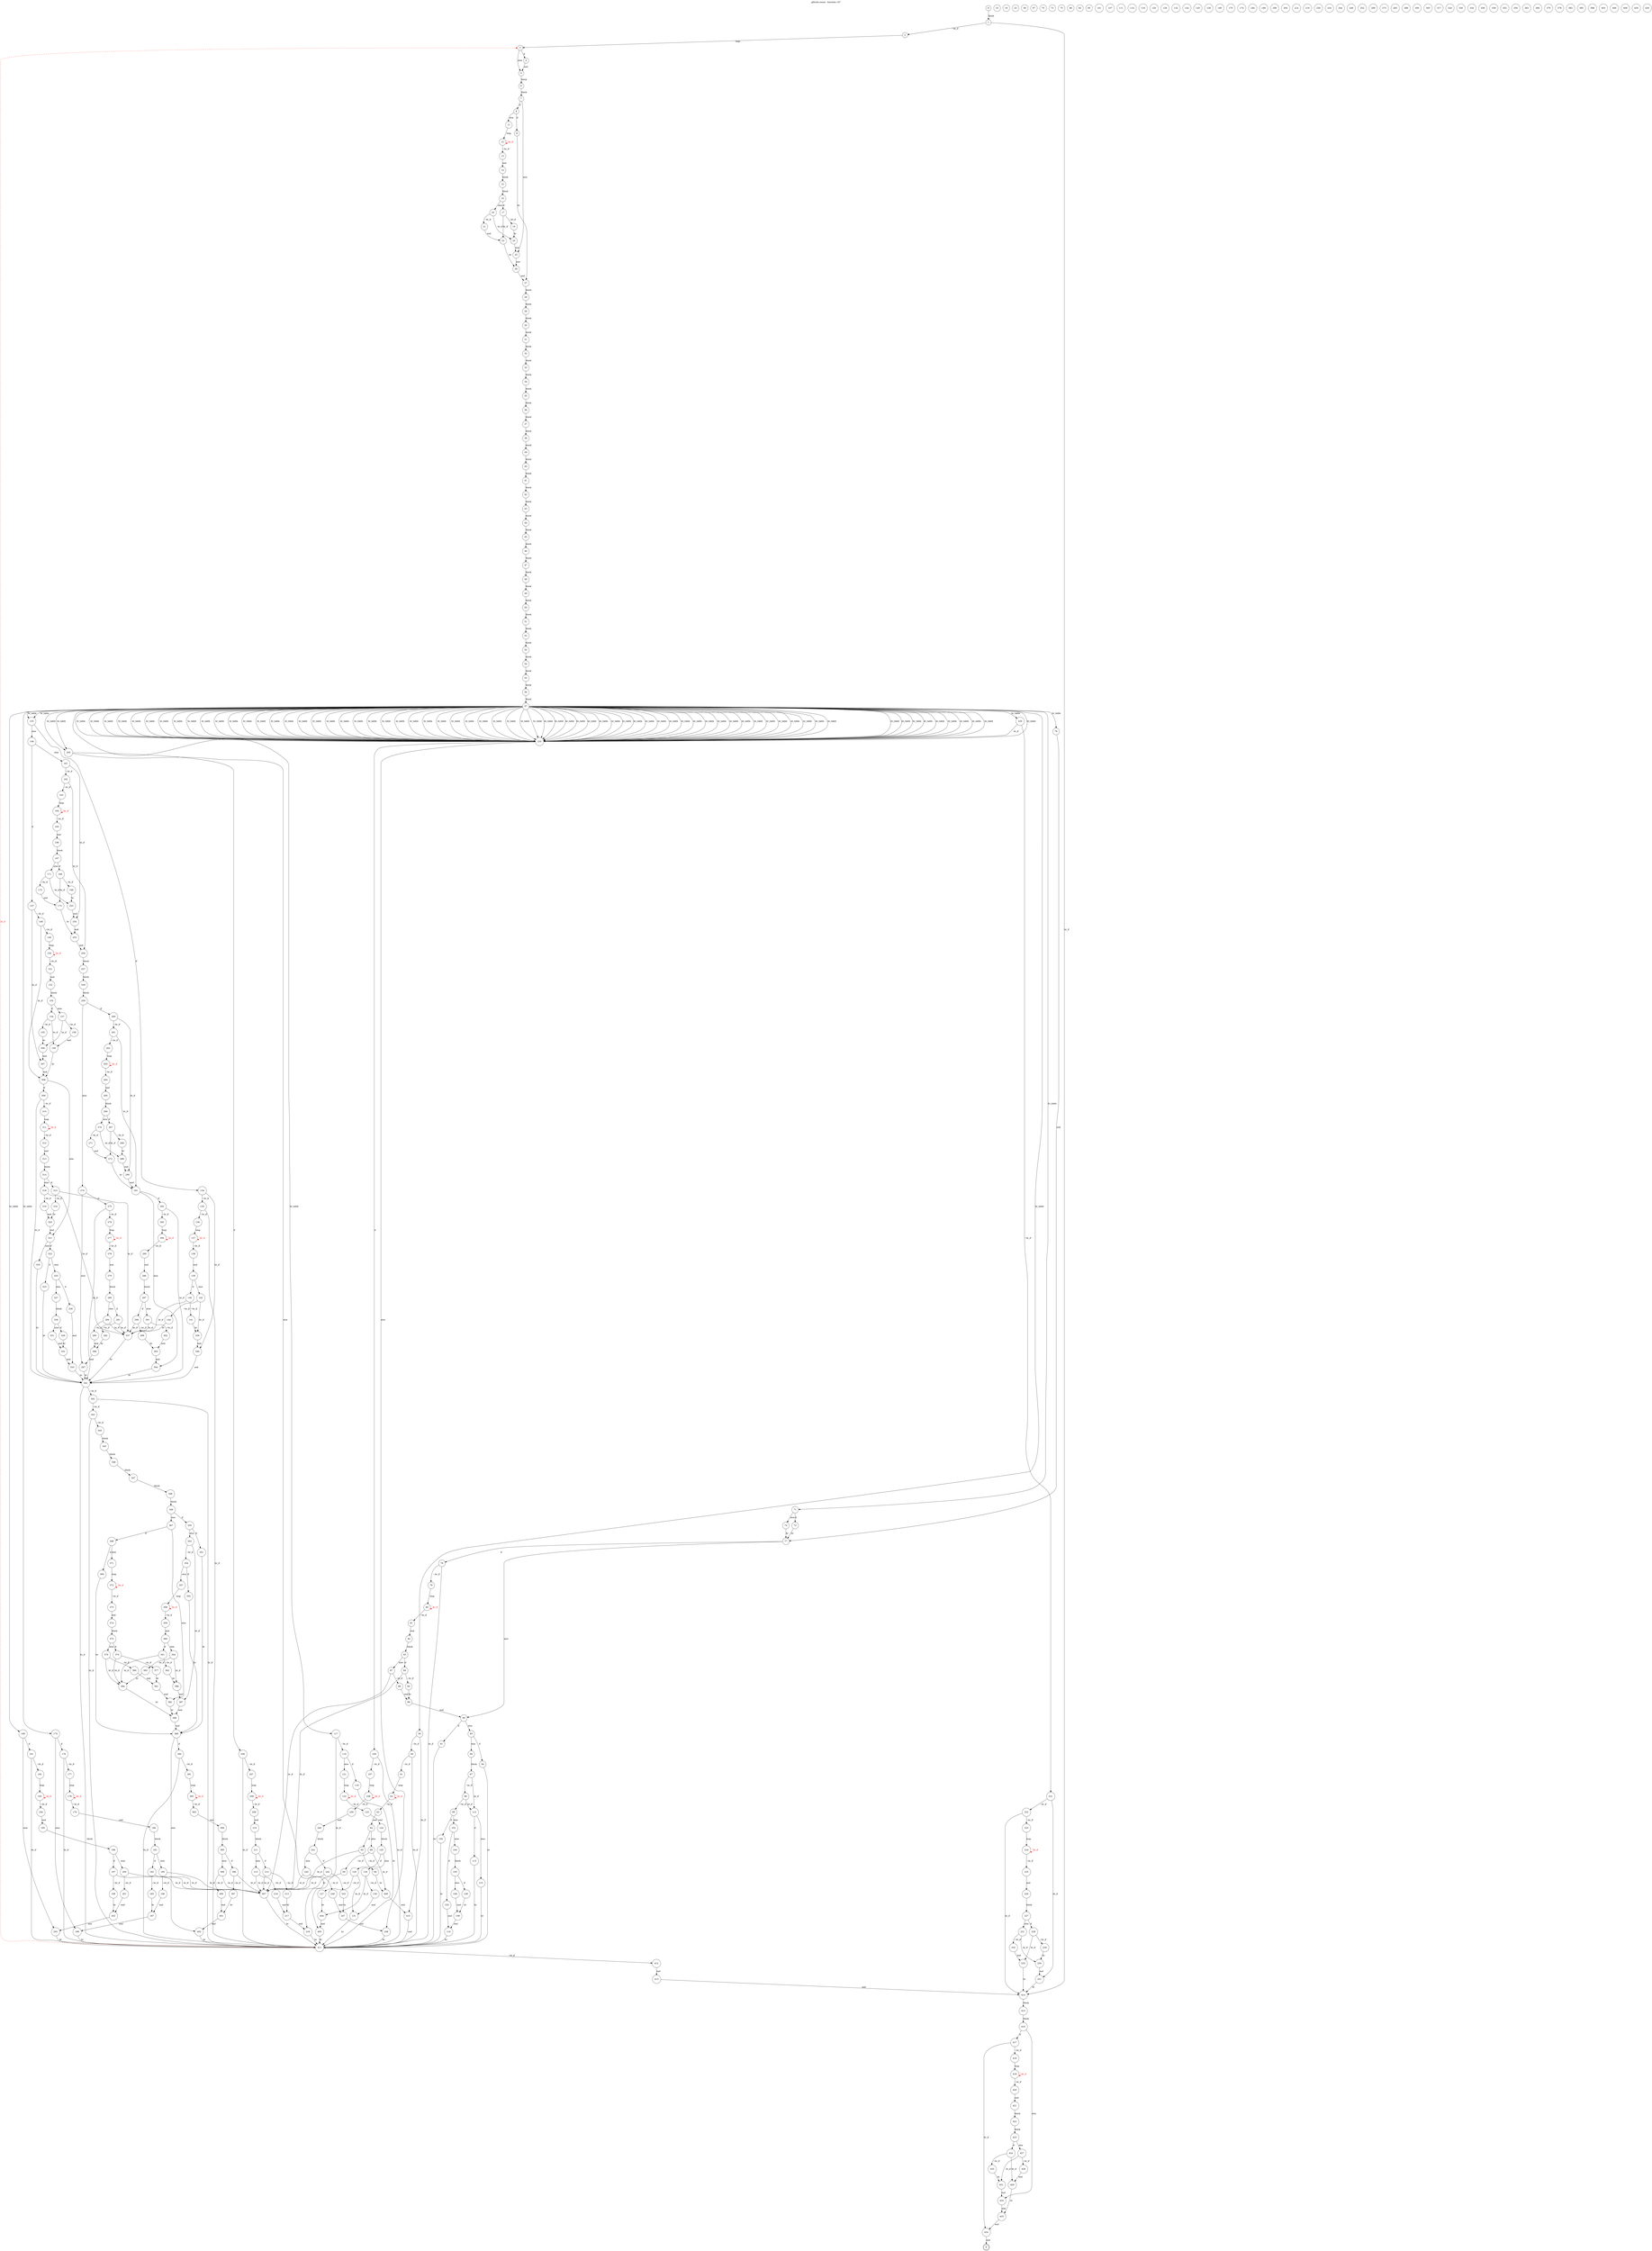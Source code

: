 digraph finite_state_machine {
    label = "gifsicle.wasm - function 147"
    labelloc =  t
    labelfontsize = 16
    labelfontcolor = black
    labelfontname = "Helvetica"
    node [shape = doublecircle]; E ;
node [shape=circle, fontcolor=black, style="", label="0"]0
node [shape=circle, fontcolor=black, style="", label="1"]1
node [shape=circle, fontcolor=black, style="", label="2"]2
node [shape=circle, fontcolor=black, style="", label="3"]3
node [shape=circle, fontcolor=black, style="", label="4"]4
node [shape=circle, fontcolor=black, style="", label="5"]5
node [shape=circle, fontcolor=black, style="", label="6"]6
node [shape=circle, fontcolor=black, style="", label="7"]7
node [shape=circle, fontcolor=black, style="", label="8"]8
node [shape=circle, fontcolor=black, style="", label="9"]9
node [shape=circle, fontcolor=black, style="", label="10"]10
node [shape=circle, fontcolor=black, style="", label="11"]11
node [shape=circle, fontcolor=black, style="", label="12"]12
node [shape=circle, fontcolor=black, style="", label="13"]13
node [shape=circle, fontcolor=black, style="", label="14"]14
node [shape=circle, fontcolor=black, style="", label="15"]15
node [shape=circle, fontcolor=black, style="", label="16"]16
node [shape=circle, fontcolor=black, style="", label="17"]17
node [shape=circle, fontcolor=black, style="", label="18"]18
node [shape=circle, fontcolor=black, style="", label="19"]19
node [shape=circle, fontcolor=black, style="", label="20"]20
node [shape=circle, fontcolor=black, style="", label="21"]21
node [shape=circle, fontcolor=black, style="", label="22"]22
node [shape=circle, fontcolor=black, style="", label="23"]23
node [shape=circle, fontcolor=black, style="", label="24"]24
node [shape=circle, fontcolor=black, style="", label="25"]25
node [shape=circle, fontcolor=black, style="", label="26"]26
node [shape=circle, fontcolor=black, style="", label="27"]27
node [shape=circle, fontcolor=black, style="", label="28"]28
node [shape=circle, fontcolor=black, style="", label="29"]29
node [shape=circle, fontcolor=black, style="", label="30"]30
node [shape=circle, fontcolor=black, style="", label="31"]31
node [shape=circle, fontcolor=black, style="", label="32"]32
node [shape=circle, fontcolor=black, style="", label="33"]33
node [shape=circle, fontcolor=black, style="", label="34"]34
node [shape=circle, fontcolor=black, style="", label="35"]35
node [shape=circle, fontcolor=black, style="", label="36"]36
node [shape=circle, fontcolor=black, style="", label="37"]37
node [shape=circle, fontcolor=black, style="", label="38"]38
node [shape=circle, fontcolor=black, style="", label="39"]39
node [shape=circle, fontcolor=black, style="", label="40"]40
node [shape=circle, fontcolor=black, style="", label="41"]41
node [shape=circle, fontcolor=black, style="", label="42"]42
node [shape=circle, fontcolor=black, style="", label="43"]43
node [shape=circle, fontcolor=black, style="", label="44"]44
node [shape=circle, fontcolor=black, style="", label="45"]45
node [shape=circle, fontcolor=black, style="", label="46"]46
node [shape=circle, fontcolor=black, style="", label="47"]47
node [shape=circle, fontcolor=black, style="", label="48"]48
node [shape=circle, fontcolor=black, style="", label="49"]49
node [shape=circle, fontcolor=black, style="", label="50"]50
node [shape=circle, fontcolor=black, style="", label="51"]51
node [shape=circle, fontcolor=black, style="", label="52"]52
node [shape=circle, fontcolor=black, style="", label="53"]53
node [shape=circle, fontcolor=black, style="", label="54"]54
node [shape=circle, fontcolor=black, style="", label="55"]55
node [shape=circle, fontcolor=black, style="", label="56"]56
node [shape=circle, fontcolor=black, style="", label="57"]57
node [shape=circle, fontcolor=black, style="", label="58"]58
node [shape=circle, fontcolor=black, style="", label="59"]59
node [shape=circle, fontcolor=black, style="", label="60"]60
node [shape=circle, fontcolor=black, style="", label="61"]61
node [shape=circle, fontcolor=black, style="", label="62"]62
node [shape=circle, fontcolor=black, style="", label="63"]63
node [shape=circle, fontcolor=black, style="", label="64"]64
node [shape=circle, fontcolor=black, style="", label="65"]65
node [shape=circle, fontcolor=black, style="", label="66"]66
node [shape=circle, fontcolor=black, style="", label="67"]67
node [shape=circle, fontcolor=black, style="", label="68"]68
node [shape=circle, fontcolor=black, style="", label="69"]69
node [shape=circle, fontcolor=black, style="", label="70"]70
node [shape=circle, fontcolor=black, style="", label="71"]71
node [shape=circle, fontcolor=black, style="", label="72"]72
node [shape=circle, fontcolor=black, style="", label="73"]73
node [shape=circle, fontcolor=black, style="", label="74"]74
node [shape=circle, fontcolor=black, style="", label="75"]75
node [shape=circle, fontcolor=black, style="", label="76"]76
node [shape=circle, fontcolor=black, style="", label="77"]77
node [shape=circle, fontcolor=black, style="", label="78"]78
node [shape=circle, fontcolor=black, style="", label="79"]79
node [shape=circle, fontcolor=black, style="", label="80"]80
node [shape=circle, fontcolor=black, style="", label="81"]81
node [shape=circle, fontcolor=black, style="", label="82"]82
node [shape=circle, fontcolor=black, style="", label="83"]83
node [shape=circle, fontcolor=black, style="", label="84"]84
node [shape=circle, fontcolor=black, style="", label="85"]85
node [shape=circle, fontcolor=black, style="", label="86"]86
node [shape=circle, fontcolor=black, style="", label="87"]87
node [shape=circle, fontcolor=black, style="", label="88"]88
node [shape=circle, fontcolor=black, style="", label="89"]89
node [shape=circle, fontcolor=black, style="", label="90"]90
node [shape=circle, fontcolor=black, style="", label="91"]91
node [shape=circle, fontcolor=black, style="", label="92"]92
node [shape=circle, fontcolor=black, style="", label="93"]93
node [shape=circle, fontcolor=black, style="", label="94"]94
node [shape=circle, fontcolor=black, style="", label="95"]95
node [shape=circle, fontcolor=black, style="", label="96"]96
node [shape=circle, fontcolor=black, style="", label="97"]97
node [shape=circle, fontcolor=black, style="", label="98"]98
node [shape=circle, fontcolor=black, style="", label="99"]99
node [shape=circle, fontcolor=black, style="", label="100"]100
node [shape=circle, fontcolor=black, style="", label="101"]101
node [shape=circle, fontcolor=black, style="", label="102"]102
node [shape=circle, fontcolor=black, style="", label="103"]103
node [shape=circle, fontcolor=black, style="", label="104"]104
node [shape=circle, fontcolor=black, style="", label="105"]105
node [shape=circle, fontcolor=black, style="", label="106"]106
node [shape=circle, fontcolor=black, style="", label="107"]107
node [shape=circle, fontcolor=black, style="", label="108"]108
node [shape=circle, fontcolor=black, style="", label="109"]109
node [shape=circle, fontcolor=black, style="", label="110"]110
node [shape=circle, fontcolor=black, style="", label="111"]111
node [shape=circle, fontcolor=black, style="", label="112"]112
node [shape=circle, fontcolor=black, style="", label="113"]113
node [shape=circle, fontcolor=black, style="", label="114"]114
node [shape=circle, fontcolor=black, style="", label="115"]115
node [shape=circle, fontcolor=black, style="", label="116"]116
node [shape=circle, fontcolor=black, style="", label="117"]117
node [shape=circle, fontcolor=black, style="", label="118"]118
node [shape=circle, fontcolor=black, style="", label="119"]119
node [shape=circle, fontcolor=black, style="", label="120"]120
node [shape=circle, fontcolor=black, style="", label="121"]121
node [shape=circle, fontcolor=black, style="", label="122"]122
node [shape=circle, fontcolor=black, style="", label="123"]123
node [shape=circle, fontcolor=black, style="", label="124"]124
node [shape=circle, fontcolor=black, style="", label="125"]125
node [shape=circle, fontcolor=black, style="", label="126"]126
node [shape=circle, fontcolor=black, style="", label="127"]127
node [shape=circle, fontcolor=black, style="", label="128"]128
node [shape=circle, fontcolor=black, style="", label="129"]129
node [shape=circle, fontcolor=black, style="", label="130"]130
node [shape=circle, fontcolor=black, style="", label="131"]131
node [shape=circle, fontcolor=black, style="", label="132"]132
node [shape=circle, fontcolor=black, style="", label="133"]133
node [shape=circle, fontcolor=black, style="", label="134"]134
node [shape=circle, fontcolor=black, style="", label="135"]135
node [shape=circle, fontcolor=black, style="", label="136"]136
node [shape=circle, fontcolor=black, style="", label="137"]137
node [shape=circle, fontcolor=black, style="", label="138"]138
node [shape=circle, fontcolor=black, style="", label="139"]139
node [shape=circle, fontcolor=black, style="", label="140"]140
node [shape=circle, fontcolor=black, style="", label="141"]141
node [shape=circle, fontcolor=black, style="", label="142"]142
node [shape=circle, fontcolor=black, style="", label="143"]143
node [shape=circle, fontcolor=black, style="", label="144"]144
node [shape=circle, fontcolor=black, style="", label="145"]145
node [shape=circle, fontcolor=black, style="", label="146"]146
node [shape=circle, fontcolor=black, style="", label="147"]147
node [shape=circle, fontcolor=black, style="", label="148"]148
node [shape=circle, fontcolor=black, style="", label="149"]149
node [shape=circle, fontcolor=black, style="", label="150"]150
node [shape=circle, fontcolor=black, style="", label="151"]151
node [shape=circle, fontcolor=black, style="", label="152"]152
node [shape=circle, fontcolor=black, style="", label="153"]153
node [shape=circle, fontcolor=black, style="", label="154"]154
node [shape=circle, fontcolor=black, style="", label="155"]155
node [shape=circle, fontcolor=black, style="", label="156"]156
node [shape=circle, fontcolor=black, style="", label="157"]157
node [shape=circle, fontcolor=black, style="", label="158"]158
node [shape=circle, fontcolor=black, style="", label="159"]159
node [shape=circle, fontcolor=black, style="", label="160"]160
node [shape=circle, fontcolor=black, style="", label="161"]161
node [shape=circle, fontcolor=black, style="", label="162"]162
node [shape=circle, fontcolor=black, style="", label="163"]163
node [shape=circle, fontcolor=black, style="", label="164"]164
node [shape=circle, fontcolor=black, style="", label="165"]165
node [shape=circle, fontcolor=black, style="", label="166"]166
node [shape=circle, fontcolor=black, style="", label="167"]167
node [shape=circle, fontcolor=black, style="", label="168"]168
node [shape=circle, fontcolor=black, style="", label="169"]169
node [shape=circle, fontcolor=black, style="", label="170"]170
node [shape=circle, fontcolor=black, style="", label="171"]171
node [shape=circle, fontcolor=black, style="", label="172"]172
node [shape=circle, fontcolor=black, style="", label="173"]173
node [shape=circle, fontcolor=black, style="", label="174"]174
node [shape=circle, fontcolor=black, style="", label="175"]175
node [shape=circle, fontcolor=black, style="", label="176"]176
node [shape=circle, fontcolor=black, style="", label="177"]177
node [shape=circle, fontcolor=black, style="", label="178"]178
node [shape=circle, fontcolor=black, style="", label="179"]179
node [shape=circle, fontcolor=black, style="", label="180"]180
node [shape=circle, fontcolor=black, style="", label="181"]181
node [shape=circle, fontcolor=black, style="", label="182"]182
node [shape=circle, fontcolor=black, style="", label="183"]183
node [shape=circle, fontcolor=black, style="", label="184"]184
node [shape=circle, fontcolor=black, style="", label="185"]185
node [shape=circle, fontcolor=black, style="", label="186"]186
node [shape=circle, fontcolor=black, style="", label="187"]187
node [shape=circle, fontcolor=black, style="", label="188"]188
node [shape=circle, fontcolor=black, style="", label="189"]189
node [shape=circle, fontcolor=black, style="", label="190"]190
node [shape=circle, fontcolor=black, style="", label="191"]191
node [shape=circle, fontcolor=black, style="", label="192"]192
node [shape=circle, fontcolor=black, style="", label="193"]193
node [shape=circle, fontcolor=black, style="", label="194"]194
node [shape=circle, fontcolor=black, style="", label="195"]195
node [shape=circle, fontcolor=black, style="", label="196"]196
node [shape=circle, fontcolor=black, style="", label="197"]197
node [shape=circle, fontcolor=black, style="", label="198"]198
node [shape=circle, fontcolor=black, style="", label="199"]199
node [shape=circle, fontcolor=black, style="", label="200"]200
node [shape=circle, fontcolor=black, style="", label="201"]201
node [shape=circle, fontcolor=black, style="", label="202"]202
node [shape=circle, fontcolor=black, style="", label="203"]203
node [shape=circle, fontcolor=black, style="", label="204"]204
node [shape=circle, fontcolor=black, style="", label="205"]205
node [shape=circle, fontcolor=black, style="", label="206"]206
node [shape=circle, fontcolor=black, style="", label="207"]207
node [shape=circle, fontcolor=black, style="", label="208"]208
node [shape=circle, fontcolor=black, style="", label="209"]209
node [shape=circle, fontcolor=black, style="", label="210"]210
node [shape=circle, fontcolor=black, style="", label="211"]211
node [shape=circle, fontcolor=black, style="", label="212"]212
node [shape=circle, fontcolor=black, style="", label="213"]213
node [shape=circle, fontcolor=black, style="", label="214"]214
node [shape=circle, fontcolor=black, style="", label="215"]215
node [shape=circle, fontcolor=black, style="", label="216"]216
node [shape=circle, fontcolor=black, style="", label="217"]217
node [shape=circle, fontcolor=black, style="", label="218"]218
node [shape=circle, fontcolor=black, style="", label="219"]219
node [shape=circle, fontcolor=black, style="", label="220"]220
node [shape=circle, fontcolor=black, style="", label="221"]221
node [shape=circle, fontcolor=black, style="", label="222"]222
node [shape=circle, fontcolor=black, style="", label="223"]223
node [shape=circle, fontcolor=black, style="", label="224"]224
node [shape=circle, fontcolor=black, style="", label="225"]225
node [shape=circle, fontcolor=black, style="", label="226"]226
node [shape=circle, fontcolor=black, style="", label="227"]227
node [shape=circle, fontcolor=black, style="", label="228"]228
node [shape=circle, fontcolor=black, style="", label="229"]229
node [shape=circle, fontcolor=black, style="", label="230"]230
node [shape=circle, fontcolor=black, style="", label="231"]231
node [shape=circle, fontcolor=black, style="", label="232"]232
node [shape=circle, fontcolor=black, style="", label="233"]233
node [shape=circle, fontcolor=black, style="", label="234"]234
node [shape=circle, fontcolor=black, style="", label="235"]235
node [shape=circle, fontcolor=black, style="", label="236"]236
node [shape=circle, fontcolor=black, style="", label="237"]237
node [shape=circle, fontcolor=black, style="", label="238"]238
node [shape=circle, fontcolor=black, style="", label="239"]239
node [shape=circle, fontcolor=black, style="", label="240"]240
node [shape=circle, fontcolor=black, style="", label="241"]241
node [shape=circle, fontcolor=black, style="", label="242"]242
node [shape=circle, fontcolor=black, style="", label="243"]243
node [shape=circle, fontcolor=black, style="", label="244"]244
node [shape=circle, fontcolor=black, style="", label="245"]245
node [shape=circle, fontcolor=black, style="", label="246"]246
node [shape=circle, fontcolor=black, style="", label="247"]247
node [shape=circle, fontcolor=black, style="", label="248"]248
node [shape=circle, fontcolor=black, style="", label="249"]249
node [shape=circle, fontcolor=black, style="", label="250"]250
node [shape=circle, fontcolor=black, style="", label="251"]251
node [shape=circle, fontcolor=black, style="", label="252"]252
node [shape=circle, fontcolor=black, style="", label="253"]253
node [shape=circle, fontcolor=black, style="", label="254"]254
node [shape=circle, fontcolor=black, style="", label="255"]255
node [shape=circle, fontcolor=black, style="", label="256"]256
node [shape=circle, fontcolor=black, style="", label="257"]257
node [shape=circle, fontcolor=black, style="", label="258"]258
node [shape=circle, fontcolor=black, style="", label="259"]259
node [shape=circle, fontcolor=black, style="", label="260"]260
node [shape=circle, fontcolor=black, style="", label="261"]261
node [shape=circle, fontcolor=black, style="", label="262"]262
node [shape=circle, fontcolor=black, style="", label="263"]263
node [shape=circle, fontcolor=black, style="", label="264"]264
node [shape=circle, fontcolor=black, style="", label="265"]265
node [shape=circle, fontcolor=black, style="", label="266"]266
node [shape=circle, fontcolor=black, style="", label="267"]267
node [shape=circle, fontcolor=black, style="", label="268"]268
node [shape=circle, fontcolor=black, style="", label="269"]269
node [shape=circle, fontcolor=black, style="", label="270"]270
node [shape=circle, fontcolor=black, style="", label="271"]271
node [shape=circle, fontcolor=black, style="", label="272"]272
node [shape=circle, fontcolor=black, style="", label="273"]273
node [shape=circle, fontcolor=black, style="", label="274"]274
node [shape=circle, fontcolor=black, style="", label="275"]275
node [shape=circle, fontcolor=black, style="", label="276"]276
node [shape=circle, fontcolor=black, style="", label="277"]277
node [shape=circle, fontcolor=black, style="", label="278"]278
node [shape=circle, fontcolor=black, style="", label="279"]279
node [shape=circle, fontcolor=black, style="", label="280"]280
node [shape=circle, fontcolor=black, style="", label="281"]281
node [shape=circle, fontcolor=black, style="", label="282"]282
node [shape=circle, fontcolor=black, style="", label="283"]283
node [shape=circle, fontcolor=black, style="", label="284"]284
node [shape=circle, fontcolor=black, style="", label="285"]285
node [shape=circle, fontcolor=black, style="", label="286"]286
node [shape=circle, fontcolor=black, style="", label="287"]287
node [shape=circle, fontcolor=black, style="", label="288"]288
node [shape=circle, fontcolor=black, style="", label="289"]289
node [shape=circle, fontcolor=black, style="", label="290"]290
node [shape=circle, fontcolor=black, style="", label="291"]291
node [shape=circle, fontcolor=black, style="", label="292"]292
node [shape=circle, fontcolor=black, style="", label="293"]293
node [shape=circle, fontcolor=black, style="", label="294"]294
node [shape=circle, fontcolor=black, style="", label="295"]295
node [shape=circle, fontcolor=black, style="", label="296"]296
node [shape=circle, fontcolor=black, style="", label="297"]297
node [shape=circle, fontcolor=black, style="", label="298"]298
node [shape=circle, fontcolor=black, style="", label="299"]299
node [shape=circle, fontcolor=black, style="", label="300"]300
node [shape=circle, fontcolor=black, style="", label="301"]301
node [shape=circle, fontcolor=black, style="", label="302"]302
node [shape=circle, fontcolor=black, style="", label="303"]303
node [shape=circle, fontcolor=black, style="", label="304"]304
node [shape=circle, fontcolor=black, style="", label="305"]305
node [shape=circle, fontcolor=black, style="", label="306"]306
node [shape=circle, fontcolor=black, style="", label="307"]307
node [shape=circle, fontcolor=black, style="", label="308"]308
node [shape=circle, fontcolor=black, style="", label="309"]309
node [shape=circle, fontcolor=black, style="", label="310"]310
node [shape=circle, fontcolor=black, style="", label="311"]311
node [shape=circle, fontcolor=black, style="", label="312"]312
node [shape=circle, fontcolor=black, style="", label="313"]313
node [shape=circle, fontcolor=black, style="", label="314"]314
node [shape=circle, fontcolor=black, style="", label="315"]315
node [shape=circle, fontcolor=black, style="", label="316"]316
node [shape=circle, fontcolor=black, style="", label="317"]317
node [shape=circle, fontcolor=black, style="", label="318"]318
node [shape=circle, fontcolor=black, style="", label="319"]319
node [shape=circle, fontcolor=black, style="", label="320"]320
node [shape=circle, fontcolor=black, style="", label="321"]321
node [shape=circle, fontcolor=black, style="", label="322"]322
node [shape=circle, fontcolor=black, style="", label="323"]323
node [shape=circle, fontcolor=black, style="", label="324"]324
node [shape=circle, fontcolor=black, style="", label="325"]325
node [shape=circle, fontcolor=black, style="", label="326"]326
node [shape=circle, fontcolor=black, style="", label="327"]327
node [shape=circle, fontcolor=black, style="", label="328"]328
node [shape=circle, fontcolor=black, style="", label="329"]329
node [shape=circle, fontcolor=black, style="", label="330"]330
node [shape=circle, fontcolor=black, style="", label="331"]331
node [shape=circle, fontcolor=black, style="", label="332"]332
node [shape=circle, fontcolor=black, style="", label="333"]333
node [shape=circle, fontcolor=black, style="", label="334"]334
node [shape=circle, fontcolor=black, style="", label="335"]335
node [shape=circle, fontcolor=black, style="", label="336"]336
node [shape=circle, fontcolor=black, style="", label="337"]337
node [shape=circle, fontcolor=black, style="", label="338"]338
node [shape=circle, fontcolor=black, style="", label="339"]339
node [shape=circle, fontcolor=black, style="", label="340"]340
node [shape=circle, fontcolor=black, style="", label="341"]341
node [shape=circle, fontcolor=black, style="", label="342"]342
node [shape=circle, fontcolor=black, style="", label="343"]343
node [shape=circle, fontcolor=black, style="", label="344"]344
node [shape=circle, fontcolor=black, style="", label="345"]345
node [shape=circle, fontcolor=black, style="", label="346"]346
node [shape=circle, fontcolor=black, style="", label="347"]347
node [shape=circle, fontcolor=black, style="", label="348"]348
node [shape=circle, fontcolor=black, style="", label="349"]349
node [shape=circle, fontcolor=black, style="", label="350"]350
node [shape=circle, fontcolor=black, style="", label="351"]351
node [shape=circle, fontcolor=black, style="", label="352"]352
node [shape=circle, fontcolor=black, style="", label="353"]353
node [shape=circle, fontcolor=black, style="", label="354"]354
node [shape=circle, fontcolor=black, style="", label="355"]355
node [shape=circle, fontcolor=black, style="", label="356"]356
node [shape=circle, fontcolor=black, style="", label="357"]357
node [shape=circle, fontcolor=black, style="", label="358"]358
node [shape=circle, fontcolor=black, style="", label="359"]359
node [shape=circle, fontcolor=black, style="", label="360"]360
node [shape=circle, fontcolor=black, style="", label="361"]361
node [shape=circle, fontcolor=black, style="", label="362"]362
node [shape=circle, fontcolor=black, style="", label="363"]363
node [shape=circle, fontcolor=black, style="", label="364"]364
node [shape=circle, fontcolor=black, style="", label="365"]365
node [shape=circle, fontcolor=black, style="", label="366"]366
node [shape=circle, fontcolor=black, style="", label="367"]367
node [shape=circle, fontcolor=black, style="", label="368"]368
node [shape=circle, fontcolor=black, style="", label="369"]369
node [shape=circle, fontcolor=black, style="", label="370"]370
node [shape=circle, fontcolor=black, style="", label="371"]371
node [shape=circle, fontcolor=black, style="", label="372"]372
node [shape=circle, fontcolor=black, style="", label="373"]373
node [shape=circle, fontcolor=black, style="", label="374"]374
node [shape=circle, fontcolor=black, style="", label="375"]375
node [shape=circle, fontcolor=black, style="", label="376"]376
node [shape=circle, fontcolor=black, style="", label="377"]377
node [shape=circle, fontcolor=black, style="", label="378"]378
node [shape=circle, fontcolor=black, style="", label="379"]379
node [shape=circle, fontcolor=black, style="", label="380"]380
node [shape=circle, fontcolor=black, style="", label="381"]381
node [shape=circle, fontcolor=black, style="", label="382"]382
node [shape=circle, fontcolor=black, style="", label="383"]383
node [shape=circle, fontcolor=black, style="", label="384"]384
node [shape=circle, fontcolor=black, style="", label="385"]385
node [shape=circle, fontcolor=black, style="", label="386"]386
node [shape=circle, fontcolor=black, style="", label="387"]387
node [shape=circle, fontcolor=black, style="", label="388"]388
node [shape=circle, fontcolor=black, style="", label="389"]389
node [shape=circle, fontcolor=black, style="", label="390"]390
node [shape=circle, fontcolor=black, style="", label="391"]391
node [shape=circle, fontcolor=black, style="", label="392"]392
node [shape=circle, fontcolor=black, style="", label="393"]393
node [shape=circle, fontcolor=black, style="", label="394"]394
node [shape=circle, fontcolor=black, style="", label="395"]395
node [shape=circle, fontcolor=black, style="", label="396"]396
node [shape=circle, fontcolor=black, style="", label="397"]397
node [shape=circle, fontcolor=black, style="", label="398"]398
node [shape=circle, fontcolor=black, style="", label="399"]399
node [shape=circle, fontcolor=black, style="", label="400"]400
node [shape=circle, fontcolor=black, style="", label="401"]401
node [shape=circle, fontcolor=black, style="", label="402"]402
node [shape=circle, fontcolor=black, style="", label="403"]403
node [shape=circle, fontcolor=black, style="", label="404"]404
node [shape=circle, fontcolor=black, style="", label="405"]405
node [shape=circle, fontcolor=black, style="", label="406"]406
node [shape=circle, fontcolor=black, style="", label="407"]407
node [shape=circle, fontcolor=black, style="", label="408"]408
node [shape=circle, fontcolor=black, style="", label="409"]409
node [shape=circle, fontcolor=black, style="", label="410"]410
node [shape=circle, fontcolor=black, style="", label="411"]411
node [shape=circle, fontcolor=black, style="", label="412"]412
node [shape=circle, fontcolor=black, style="", label="413"]413
node [shape=circle, fontcolor=black, style="", label="414"]414
node [shape=circle, fontcolor=black, style="", label="415"]415
node [shape=circle, fontcolor=black, style="", label="416"]416
node [shape=circle, fontcolor=black, style="", label="417"]417
node [shape=circle, fontcolor=black, style="", label="418"]418
node [shape=circle, fontcolor=black, style="", label="419"]419
node [shape=circle, fontcolor=black, style="", label="420"]420
node [shape=circle, fontcolor=black, style="", label="421"]421
node [shape=circle, fontcolor=black, style="", label="422"]422
node [shape=circle, fontcolor=black, style="", label="423"]423
node [shape=circle, fontcolor=black, style="", label="424"]424
node [shape=circle, fontcolor=black, style="", label="425"]425
node [shape=circle, fontcolor=black, style="", label="426"]426
node [shape=circle, fontcolor=black, style="", label="427"]427
node [shape=circle, fontcolor=black, style="", label="428"]428
node [shape=circle, fontcolor=black, style="", label="429"]429
node [shape=circle, fontcolor=black, style="", label="430"]430
node [shape=circle, fontcolor=black, style="", label="431"]431
node [shape=circle, fontcolor=black, style="", label="432"]432
node [shape=circle, fontcolor=black, style="", label="433"]433
node [shape=circle, fontcolor=black, style="", label="434"]434
node [shape=circle, fontcolor=black, style="", label="E"]E
    0 -> 1[label="block"];
    1 -> 2[label="~br_if"];
    1 -> 414[label="br_if"];
    2 -> 3[label="loop"];
    3 -> 4[label="if"];
    3 -> 5[label="else"];
    4 -> 5[label="end"];
    5 -> 6[label="block"];
    6 -> 7[label="block"];
    7 -> 8[label="if"];
    7 -> 25[label="else"];
    8 -> 9[label="if"];
    8 -> 11[label="else"];
    9 -> 27[label="br"];
    11 -> 12[label="loop"];
    12 -> 13[label="~br_if"];
    12 -> 12[style="dashed" color="red" fontcolor="red" label="br_if"];
    13 -> 14[label="end"];
    14 -> 15[label="block"];
    15 -> 16[label="block"];
    16 -> 17[label="if"];
    16 -> 20[label="else"];
    17 -> 18[label="~br_if"];
    17 -> 22[label="br_if"];
    18 -> 24[label="br"];
    20 -> 21[label="~br_if"];
    20 -> 24[label="br_if"];
    21 -> 22[label="end"];
    22 -> 26[label="br"];
    24 -> 25[label="end"];
    25 -> 26[label="end"];
    26 -> 27[label="end"];
    27 -> 28[label="block"];
    28 -> 29[label="block"];
    29 -> 30[label="block"];
    30 -> 31[label="block"];
    31 -> 32[label="block"];
    32 -> 33[label="block"];
    33 -> 34[label="block"];
    34 -> 35[label="block"];
    35 -> 36[label="block"];
    36 -> 37[label="block"];
    37 -> 38[label="block"];
    38 -> 39[label="block"];
    39 -> 40[label="block"];
    40 -> 41[label="block"];
    41 -> 42[label="block"];
    42 -> 43[label="block"];
    43 -> 44[label="block"];
    44 -> 45[label="block"];
    45 -> 46[label="block"];
    46 -> 47[label="block"];
    47 -> 48[label="block"];
    48 -> 49[label="block"];
    49 -> 50[label="block"];
    50 -> 51[label="block"];
    51 -> 52[label="block"];
    52 -> 53[label="block"];
    53 -> 54[label="block"];
    54 -> 55[label="block"];
    55 -> 56[label="block"];
    56 -> 57[label="block"];
    57 -> 175[label="br_table"];
    57 -> 235[label="br_table"];
    57 -> 235[label="br_table"];
    57 -> 235[label="br_table"];
    57 -> 235[label="br_table"];
    57 -> 235[label="br_table"];
    57 -> 235[label="br_table"];
    57 -> 205[label="br_table"];
    57 -> 235[label="br_table"];
    57 -> 235[label="br_table"];
    57 -> 235[label="br_table"];
    57 -> 235[label="br_table"];
    57 -> 235[label="br_table"];
    57 -> 235[label="br_table"];
    57 -> 235[label="br_table"];
    57 -> 235[label="br_table"];
    57 -> 235[label="br_table"];
    57 -> 235[label="br_table"];
    57 -> 235[label="br_table"];
    57 -> 235[label="br_table"];
    57 -> 235[label="br_table"];
    57 -> 235[label="br_table"];
    57 -> 235[label="br_table"];
    57 -> 190[label="br_table"];
    57 -> 235[label="br_table"];
    57 -> 205[label="br_table"];
    57 -> 235[label="br_table"];
    57 -> 235[label="br_table"];
    57 -> 235[label="br_table"];
    57 -> 235[label="br_table"];
    57 -> 71[label="br_table"];
    57 -> 235[label="br_table"];
    57 -> 235[label="br_table"];
    57 -> 235[label="br_table"];
    57 -> 235[label="br_table"];
    57 -> 235[label="br_table"];
    57 -> 235[label="br_table"];
    57 -> 235[label="br_table"];
    57 -> 235[label="br_table"];
    57 -> 235[label="br_table"];
    57 -> 235[label="br_table"];
    57 -> 235[label="br_table"];
    57 -> 133[label="br_table"];
    57 -> 235[label="br_table"];
    57 -> 235[label="br_table"];
    57 -> 235[label="br_table"];
    57 -> 235[label="br_table"];
    57 -> 235[label="br_table"];
    57 -> 235[label="br_table"];
    57 -> 133[label="br_table"];
    57 -> 235[label="br_table"];
    57 -> 235[label="br_table"];
    57 -> 235[label="br_table"];
    57 -> 235[label="br_table"];
    57 -> 235[label="br_table"];
    57 -> 235[label="br_table"];
    57 -> 235[label="br_table"];
    57 -> 235[label="br_table"];
    57 -> 235[label="br_table"];
    57 -> 235[label="br_table"];
    57 -> 235[label="br_table"];
    57 -> 235[label="br_table"];
    57 -> 76[label="br_table"];
    57 -> 117[label="br_table"];
    57 -> 235[label="br_table"];
    57 -> 235[label="br_table"];
    57 -> 235[label="br_table"];
    57 -> 235[label="br_table"];
    57 -> 235[label="br_table"];
    57 -> 235[label="br_table"];
    57 -> 235[label="br_table"];
    57 -> 235[label="br_table"];
    57 -> 235[label="br_table"];
    57 -> 235[label="br_table"];
    57 -> 235[label="br_table"];
    57 -> 235[label="br_table"];
    57 -> 235[label="br_table"];
    57 -> 235[label="br_table"];
    57 -> 59[label="br_table"];
    57 -> 220[label="br_table"];
    59 -> 60[label="~br_if"];
    59 -> 410[label="br_if"];
    60 -> 61[label="~br_if"];
    60 -> 411[label="br_if"];
    61 -> 62[label="loop"];
    62 -> 63[label="~br_if"];
    62 -> 62[style="dashed" color="red" fontcolor="red" label="br_if"];
    63 -> 64[label="end"];
    64 -> 65[label="if"];
    64 -> 68[label="else"];
    65 -> 66[label="~br_if"];
    65 -> 407[label="br_if"];
    66 -> 409[label="br"];
    68 -> 69[label="~br_if"];
    68 -> 409[label="br_if"];
    69 -> 407[label="br"];
    71 -> 72[label="if"];
    71 -> 74[label="else"];
    72 -> 77[label="br"];
    74 -> 77[label="br"];
    76 -> 77[label="end"];
    77 -> 78[label="if"];
    77 -> 90[label="else"];
    78 -> 79[label="~br_if"];
    78 -> 411[label="br_if"];
    79 -> 80[label="loop"];
    80 -> 81[label="~br_if"];
    80 -> 80[style="dashed" color="red" fontcolor="red" label="br_if"];
    81 -> 82[label="end"];
    82 -> 83[label="block"];
    83 -> 84[label="if"];
    83 -> 87[label="else"];
    84 -> 85[label="~br_if"];
    84 -> 407[label="br_if"];
    85 -> 89[label="br"];
    87 -> 88[label="~br_if"];
    87 -> 407[label="br_if"];
    88 -> 89[label="end"];
    89 -> 90[label="end"];
    90 -> 91[label="if"];
    90 -> 93[label="else"];
    91 -> 411[label="br"];
    93 -> 94[label="if"];
    93 -> 96[label="else"];
    94 -> 411[label="br"];
    96 -> 97[label="block"];
    97 -> 98[label="~br_if"];
    97 -> 112[label="br_if"];
    98 -> 99[label="~br_if"];
    98 -> 112[label="br_if"];
    99 -> 100[label="if"];
    99 -> 102[label="else"];
    100 -> 411[label="br"];
    102 -> 103[label="if"];
    102 -> 104[label="else"];
    103 -> 110[label="end"];
    104 -> 105[label="block"];
    105 -> 106[label="if"];
    105 -> 108[label="else"];
    106 -> 109[label="br"];
    108 -> 109[label="end"];
    109 -> 110[label="end"];
    110 -> 411[label="br"];
    112 -> 113[label="if"];
    112 -> 115[label="else"];
    113 -> 411[label="br"];
    115 -> 411[label="br"];
    117 -> 118[label="~br_if"];
    117 -> 405[label="br_if"];
    118 -> 119[label="if"];
    118 -> 121[label="else"];
    119 -> 411[label="br"];
    121 -> 122[label="loop"];
    122 -> 123[label="~br_if"];
    122 -> 122[style="dashed" color="red" fontcolor="red" label="br_if"];
    123 -> 124[label="end"];
    124 -> 125[label="block"];
    125 -> 126[label="if"];
    125 -> 129[label="else"];
    126 -> 127[label="~br_if"];
    126 -> 131[label="br_if"];
    127 -> 404[label="br"];
    129 -> 130[label="~br_if"];
    129 -> 404[label="br_if"];
    130 -> 131[label="end"];
    131 -> 411[label="br"];
    133 -> 134[label="if"];
    133 -> 146[label="else"];
    134 -> 135[label="~br_if"];
    134 -> 340[label="br_if"];
    135 -> 136[label="~br_if"];
    135 -> 411[label="br_if"];
    136 -> 137[label="loop"];
    137 -> 138[label="~br_if"];
    137 -> 137[style="dashed" color="red" fontcolor="red" label="br_if"];
    138 -> 139[label="end"];
    139 -> 140[label="if"];
    139 -> 143[label="else"];
    140 -> 141[label="~br_if"];
    140 -> 337[label="br_if"];
    141 -> 339[label="br"];
    143 -> 144[label="~br_if"];
    143 -> 339[label="br_if"];
    144 -> 337[label="br"];
    146 -> 147[label="if"];
    146 -> 161[label="else"];
    147 -> 148[label="~br_if"];
    147 -> 307[label="br_if"];
    148 -> 149[label="~br_if"];
    148 -> 308[label="br_if"];
    149 -> 150[label="loop"];
    150 -> 151[label="~br_if"];
    150 -> 150[style="dashed" color="red" fontcolor="red" label="br_if"];
    151 -> 152[label="end"];
    152 -> 153[label="block"];
    153 -> 154[label="if"];
    153 -> 157[label="else"];
    154 -> 155[label="~br_if"];
    154 -> 159[label="br_if"];
    155 -> 306[label="br"];
    157 -> 158[label="~br_if"];
    157 -> 306[label="br_if"];
    158 -> 159[label="end"];
    159 -> 308[label="br"];
    161 -> 162[label="~br_if"];
    161 -> 254[label="br_if"];
    162 -> 163[label="~br_if"];
    162 -> 256[label="br_if"];
    163 -> 164[label="loop"];
    164 -> 165[label="~br_if"];
    164 -> 164[style="dashed" color="red" fontcolor="red" label="br_if"];
    165 -> 166[label="end"];
    166 -> 167[label="block"];
    167 -> 168[label="if"];
    167 -> 171[label="else"];
    168 -> 169[label="~br_if"];
    168 -> 173[label="br_if"];
    169 -> 253[label="br"];
    171 -> 172[label="~br_if"];
    171 -> 253[label="br_if"];
    172 -> 173[label="end"];
    173 -> 255[label="br"];
    175 -> 176[label="if"];
    175 -> 188[label="else"];
    176 -> 177[label="~br_if"];
    176 -> 411[label="br_if"];
    177 -> 178[label="loop"];
    178 -> 179[label="~br_if"];
    178 -> 178[style="dashed" color="red" fontcolor="red" label="br_if"];
    179 -> 180[label="end"];
    180 -> 181[label="block"];
    181 -> 182[label="if"];
    181 -> 185[label="else"];
    182 -> 183[label="~br_if"];
    182 -> 407[label="br_if"];
    183 -> 187[label="br"];
    185 -> 186[label="~br_if"];
    185 -> 407[label="br_if"];
    186 -> 187[label="end"];
    187 -> 188[label="end"];
    188 -> 411[label="br"];
    190 -> 191[label="if"];
    190 -> 203[label="else"];
    191 -> 192[label="~br_if"];
    191 -> 411[label="br_if"];
    192 -> 193[label="loop"];
    193 -> 194[label="~br_if"];
    193 -> 193[style="dashed" color="red" fontcolor="red" label="br_if"];
    194 -> 195[label="end"];
    195 -> 196[label="block"];
    196 -> 197[label="if"];
    196 -> 200[label="else"];
    197 -> 198[label="~br_if"];
    197 -> 407[label="br_if"];
    198 -> 202[label="br"];
    200 -> 201[label="~br_if"];
    200 -> 407[label="br_if"];
    201 -> 202[label="end"];
    202 -> 203[label="end"];
    203 -> 411[label="br"];
    205 -> 206[label="if"];
    205 -> 218[label="else"];
    206 -> 207[label="~br_if"];
    206 -> 411[label="br_if"];
    207 -> 208[label="loop"];
    208 -> 209[label="~br_if"];
    208 -> 208[style="dashed" color="red" fontcolor="red" label="br_if"];
    209 -> 210[label="end"];
    210 -> 211[label="block"];
    211 -> 212[label="if"];
    211 -> 215[label="else"];
    212 -> 213[label="~br_if"];
    212 -> 407[label="br_if"];
    213 -> 217[label="br"];
    215 -> 216[label="~br_if"];
    215 -> 407[label="br_if"];
    216 -> 217[label="end"];
    217 -> 218[label="end"];
    218 -> 411[label="br"];
    220 -> 221[label="~br_if"];
    220 -> 235[label="br_if"];
    221 -> 222[label="~br_if"];
    221 -> 251[label="br_if"];
    222 -> 223[label="~br_if"];
    222 -> 414[label="br_if"];
    223 -> 224[label="loop"];
    224 -> 225[label="~br_if"];
    224 -> 224[style="dashed" color="red" fontcolor="red" label="br_if"];
    225 -> 226[label="end"];
    226 -> 227[label="block"];
    227 -> 228[label="if"];
    227 -> 231[label="else"];
    228 -> 229[label="~br_if"];
    228 -> 233[label="br_if"];
    229 -> 250[label="br"];
    231 -> 232[label="~br_if"];
    231 -> 250[label="br_if"];
    232 -> 233[label="end"];
    233 -> 414[label="br"];
    235 -> 236[label="if"];
    235 -> 248[label="else"];
    236 -> 237[label="~br_if"];
    236 -> 411[label="br_if"];
    237 -> 238[label="loop"];
    238 -> 239[label="~br_if"];
    238 -> 238[style="dashed" color="red" fontcolor="red" label="br_if"];
    239 -> 240[label="end"];
    240 -> 241[label="block"];
    241 -> 242[label="if"];
    241 -> 245[label="else"];
    242 -> 243[label="~br_if"];
    242 -> 407[label="br_if"];
    243 -> 247[label="br"];
    245 -> 246[label="~br_if"];
    245 -> 407[label="br_if"];
    246 -> 247[label="end"];
    247 -> 248[label="end"];
    248 -> 411[label="br"];
    250 -> 251[label="end"];
    251 -> 414[label="br"];
    253 -> 254[label="end"];
    254 -> 255[label="end"];
    255 -> 256[label="end"];
    256 -> 257[label="block"];
    257 -> 258[label="block"];
    258 -> 259[label="block"];
    259 -> 260[label="if"];
    259 -> 274[label="else"];
    260 -> 261[label="~br_if"];
    260 -> 290[label="br_if"];
    261 -> 262[label="~br_if"];
    261 -> 291[label="br_if"];
    262 -> 263[label="loop"];
    263 -> 264[label="~br_if"];
    263 -> 263[style="dashed" color="red" fontcolor="red" label="br_if"];
    264 -> 265[label="end"];
    265 -> 266[label="block"];
    266 -> 267[label="if"];
    266 -> 270[label="else"];
    267 -> 268[label="~br_if"];
    267 -> 272[label="br_if"];
    268 -> 289[label="br"];
    270 -> 271[label="~br_if"];
    270 -> 289[label="br_if"];
    271 -> 272[label="end"];
    272 -> 291[label="br"];
    274 -> 275[label="if"];
    274 -> 287[label="else"];
    275 -> 276[label="~br_if"];
    275 -> 341[label="br_if"];
    276 -> 277[label="loop"];
    277 -> 278[label="~br_if"];
    277 -> 277[style="dashed" color="red" fontcolor="red" label="br_if"];
    278 -> 279[label="end"];
    279 -> 280[label="block"];
    280 -> 281[label="if"];
    280 -> 284[label="else"];
    281 -> 282[label="~br_if"];
    281 -> 337[label="br_if"];
    282 -> 286[label="br"];
    284 -> 285[label="~br_if"];
    284 -> 337[label="br_if"];
    285 -> 286[label="end"];
    286 -> 287[label="end"];
    287 -> 341[label="br"];
    289 -> 290[label="end"];
    290 -> 291[label="end"];
    291 -> 292[label="if"];
    291 -> 304[label="else"];
    292 -> 293[label="~br_if"];
    292 -> 341[label="br_if"];
    293 -> 294[label="loop"];
    294 -> 295[label="~br_if"];
    294 -> 294[style="dashed" color="red" fontcolor="red" label="br_if"];
    295 -> 296[label="end"];
    296 -> 297[label="block"];
    297 -> 298[label="if"];
    297 -> 301[label="else"];
    298 -> 299[label="~br_if"];
    298 -> 337[label="br_if"];
    299 -> 303[label="br"];
    301 -> 302[label="~br_if"];
    301 -> 337[label="br_if"];
    302 -> 303[label="end"];
    303 -> 304[label="end"];
    304 -> 341[label="br"];
    306 -> 307[label="end"];
    307 -> 308[label="end"];
    308 -> 309[label="if"];
    308 -> 321[label="else"];
    309 -> 310[label="~br_if"];
    309 -> 341[label="br_if"];
    310 -> 311[label="loop"];
    311 -> 312[label="~br_if"];
    311 -> 311[style="dashed" color="red" fontcolor="red" label="br_if"];
    312 -> 313[label="end"];
    313 -> 314[label="block"];
    314 -> 315[label="if"];
    314 -> 318[label="else"];
    315 -> 316[label="~br_if"];
    315 -> 337[label="br_if"];
    316 -> 320[label="br"];
    318 -> 319[label="~br_if"];
    318 -> 337[label="br_if"];
    319 -> 320[label="end"];
    320 -> 321[label="end"];
    321 -> 322[label="if"];
    321 -> 335[label="else"];
    322 -> 323[label="if"];
    322 -> 325[label="else"];
    323 -> 341[label="br"];
    325 -> 326[label="if"];
    325 -> 327[label="else"];
    326 -> 333[label="end"];
    327 -> 328[label="block"];
    328 -> 329[label="if"];
    328 -> 331[label="else"];
    329 -> 332[label="br"];
    331 -> 332[label="end"];
    332 -> 333[label="end"];
    333 -> 341[label="br"];
    335 -> 341[label="br"];
    337 -> 341[label="br"];
    339 -> 340[label="end"];
    340 -> 341[label="end"];
    341 -> 342[label="~br_if"];
    341 -> 411[label="br_if"];
    342 -> 343[label="~br_if"];
    342 -> 411[label="br_if"];
    343 -> 344[label="~br_if"];
    343 -> 411[label="br_if"];
    344 -> 345[label="block"];
    345 -> 346[label="block"];
    346 -> 347[label="block"];
    347 -> 348[label="block"];
    348 -> 349[label="block"];
    349 -> 350[label="if"];
    349 -> 367[label="else"];
    350 -> 351[label="if"];
    350 -> 353[label="else"];
    351 -> 389[label="br"];
    353 -> 354[label="~br_if"];
    353 -> 387[label="br_if"];
    354 -> 355[label="if"];
    354 -> 357[label="else"];
    355 -> 389[label="br"];
    357 -> 358[label="loop"];
    358 -> 359[label="~br_if"];
    358 -> 358[style="dashed" color="red" fontcolor="red" label="br_if"];
    359 -> 360[label="end"];
    360 -> 361[label="if"];
    360 -> 364[label="else"];
    361 -> 362[label="~br_if"];
    361 -> 384[label="br_if"];
    362 -> 386[label="br"];
    364 -> 365[label="~br_if"];
    364 -> 386[label="br_if"];
    365 -> 384[label="br"];
    367 -> 368[label="if"];
    367 -> 382[label="else"];
    368 -> 369[label="if"];
    368 -> 371[label="else"];
    369 -> 389[label="br"];
    371 -> 372[label="loop"];
    372 -> 373[label="~br_if"];
    372 -> 372[style="dashed" color="red" fontcolor="red" label="br_if"];
    373 -> 374[label="end"];
    374 -> 375[label="block"];
    375 -> 376[label="if"];
    375 -> 379[label="else"];
    376 -> 377[label="~br_if"];
    376 -> 384[label="br_if"];
    377 -> 381[label="br"];
    379 -> 380[label="~br_if"];
    379 -> 384[label="br_if"];
    380 -> 381[label="end"];
    381 -> 382[label="end"];
    382 -> 388[label="br"];
    384 -> 388[label="br"];
    386 -> 387[label="end"];
    387 -> 388[label="end"];
    388 -> 389[label="end"];
    389 -> 390[label="if"];
    389 -> 402[label="else"];
    390 -> 391[label="~br_if"];
    390 -> 411[label="br_if"];
    391 -> 392[label="loop"];
    392 -> 393[label="~br_if"];
    392 -> 392[style="dashed" color="red" fontcolor="red" label="br_if"];
    393 -> 394[label="end"];
    394 -> 395[label="block"];
    395 -> 396[label="if"];
    395 -> 399[label="else"];
    396 -> 397[label="~br_if"];
    396 -> 407[label="br_if"];
    397 -> 401[label="br"];
    399 -> 400[label="~br_if"];
    399 -> 407[label="br_if"];
    400 -> 401[label="end"];
    401 -> 402[label="end"];
    402 -> 411[label="br"];
    404 -> 405[label="end"];
    405 -> 411[label="br"];
    407 -> 411[label="br"];
    409 -> 410[label="end"];
    410 -> 411[label="end"];
    411 -> 412[label="~br_if"];
    411 -> 3[style="dashed" color="red" fontcolor="red" label="br_if"];
    412 -> 413[label="end"];
    413 -> 414[label="end"];
    414 -> 415[label="block"];
    415 -> 416[label="block"];
    416 -> 417[label="if"];
    416 -> 432[label="else"];
    417 -> 418[label="~br_if"];
    417 -> 434[label="br_if"];
    418 -> 419[label="loop"];
    419 -> 420[label="~br_if"];
    419 -> 419[style="dashed" color="red" fontcolor="red" label="br_if"];
    420 -> 421[label="end"];
    421 -> 422[label="block"];
    422 -> 423[label="block"];
    423 -> 424[label="if"];
    423 -> 427[label="else"];
    424 -> 425[label="~br_if"];
    424 -> 429[label="br_if"];
    425 -> 431[label="br"];
    427 -> 428[label="~br_if"];
    427 -> 431[label="br_if"];
    428 -> 429[label="end"];
    429 -> 433[label="br"];
    431 -> 432[label="end"];
    432 -> 433[label="end"];
    433 -> 434[label="end"];
    434 -> E[label="end"];
}
